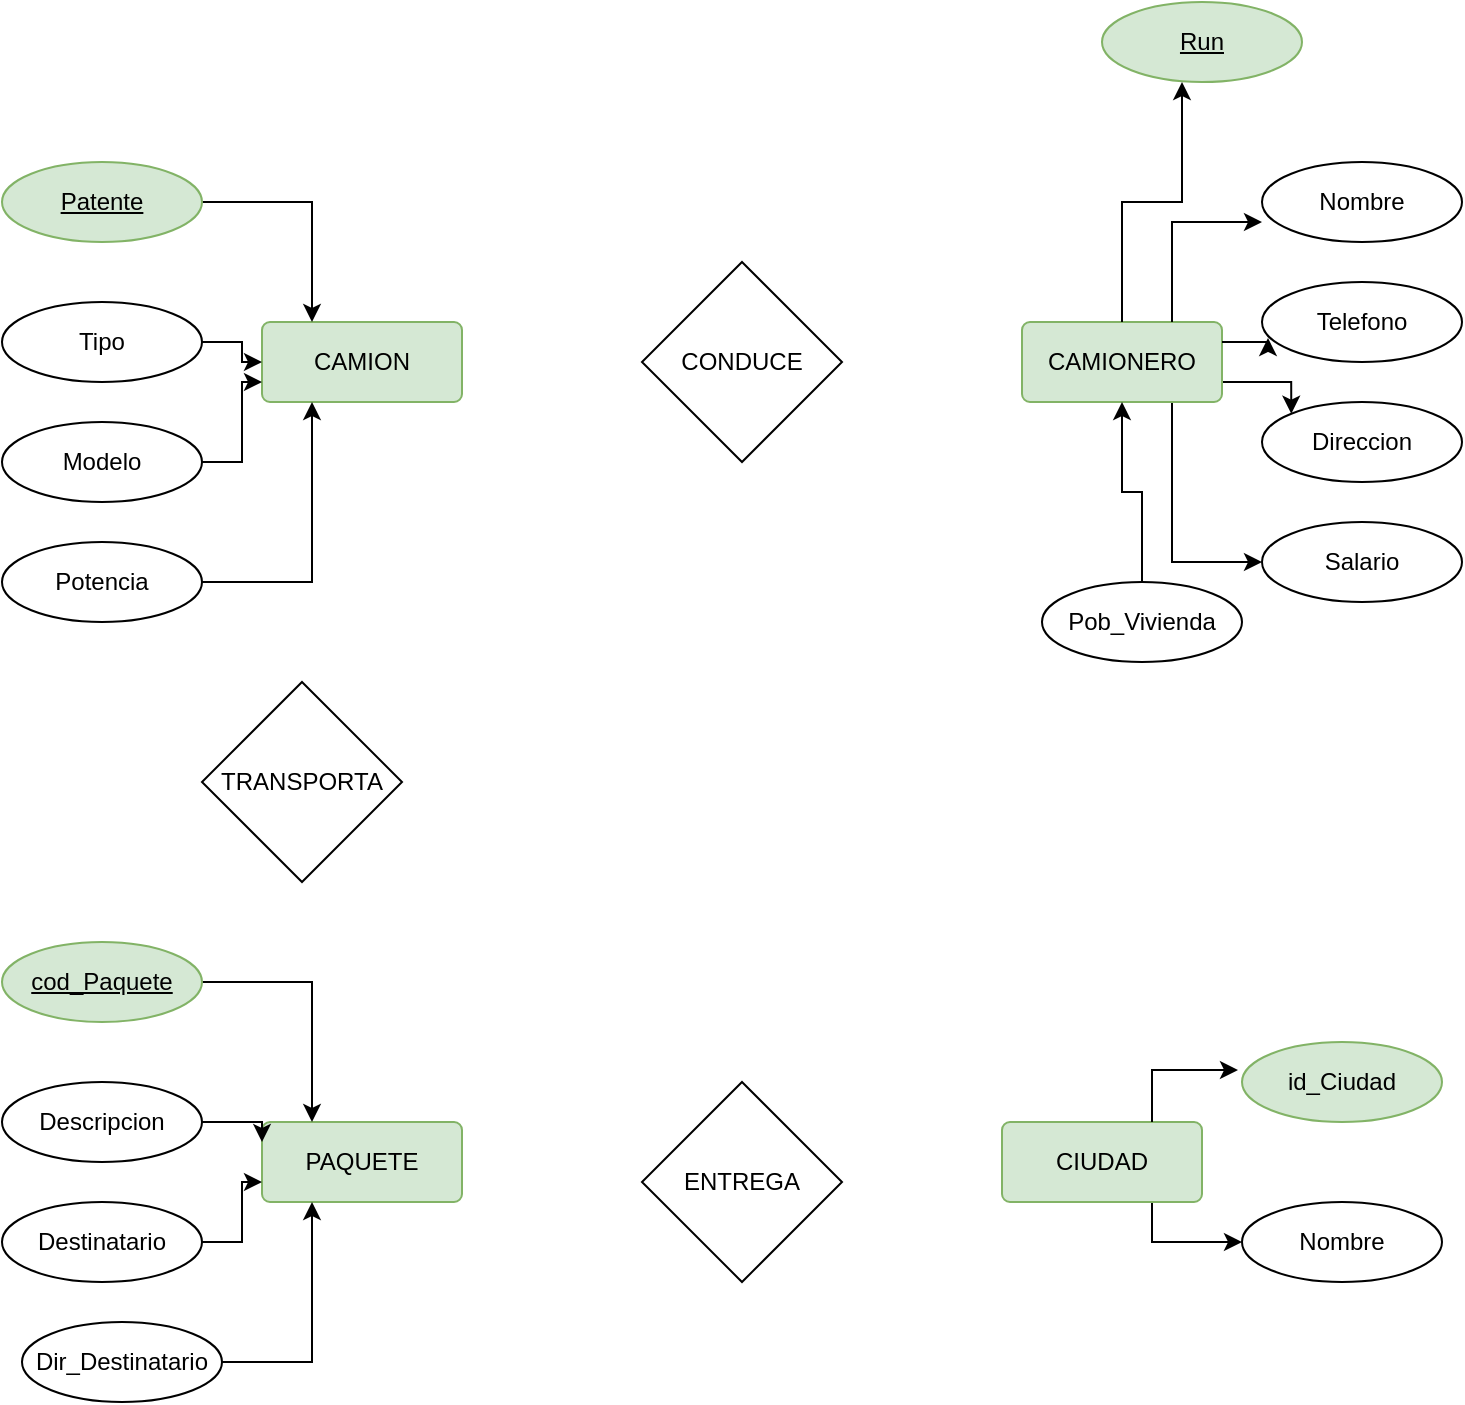 <mxfile version="24.7.7">
  <diagram id="R2lEEEUBdFMjLlhIrx00" name="Camion_2024-Analista">
    <mxGraphModel dx="1434" dy="780" grid="1" gridSize="10" guides="1" tooltips="1" connect="1" arrows="1" fold="1" page="1" pageScale="1" pageWidth="850" pageHeight="1100" math="0" shadow="0" extFonts="Permanent Marker^https://fonts.googleapis.com/css?family=Permanent+Marker">
      <root>
        <mxCell id="0" />
        <mxCell id="1" parent="0" />
        <mxCell id="gRj6xlVHTbxQUISwRHD_-1" value="CAMION" style="rounded=1;arcSize=10;whiteSpace=wrap;html=1;align=center;fillColor=#d5e8d4;strokeColor=#82b366;" vertex="1" parent="1">
          <mxGeometry x="180" y="180" width="100" height="40" as="geometry" />
        </mxCell>
        <mxCell id="gRj6xlVHTbxQUISwRHD_-40" style="edgeStyle=orthogonalEdgeStyle;rounded=0;orthogonalLoop=1;jettySize=auto;html=1;exitX=0.75;exitY=1;exitDx=0;exitDy=0;entryX=0;entryY=0.5;entryDx=0;entryDy=0;" edge="1" parent="1" source="gRj6xlVHTbxQUISwRHD_-2" target="gRj6xlVHTbxQUISwRHD_-21">
          <mxGeometry relative="1" as="geometry" />
        </mxCell>
        <mxCell id="gRj6xlVHTbxQUISwRHD_-2" value="CIUDAD" style="rounded=1;arcSize=10;whiteSpace=wrap;html=1;align=center;fillColor=#d5e8d4;strokeColor=#82b366;" vertex="1" parent="1">
          <mxGeometry x="550" y="580" width="100" height="40" as="geometry" />
        </mxCell>
        <mxCell id="gRj6xlVHTbxQUISwRHD_-23" style="edgeStyle=orthogonalEdgeStyle;rounded=0;orthogonalLoop=1;jettySize=auto;html=1;entryX=0;entryY=0.5;entryDx=0;entryDy=0;exitX=0.75;exitY=1;exitDx=0;exitDy=0;" edge="1" parent="1" source="gRj6xlVHTbxQUISwRHD_-3" target="gRj6xlVHTbxQUISwRHD_-18">
          <mxGeometry relative="1" as="geometry">
            <mxPoint x="640" y="250" as="sourcePoint" />
          </mxGeometry>
        </mxCell>
        <mxCell id="gRj6xlVHTbxQUISwRHD_-24" style="edgeStyle=orthogonalEdgeStyle;rounded=0;orthogonalLoop=1;jettySize=auto;html=1;exitX=1;exitY=0.75;exitDx=0;exitDy=0;entryX=0;entryY=0;entryDx=0;entryDy=0;" edge="1" parent="1" source="gRj6xlVHTbxQUISwRHD_-3" target="gRj6xlVHTbxQUISwRHD_-16">
          <mxGeometry relative="1" as="geometry" />
        </mxCell>
        <mxCell id="gRj6xlVHTbxQUISwRHD_-3" value="CAMIONERO" style="rounded=1;arcSize=10;whiteSpace=wrap;html=1;align=center;fillColor=#d5e8d4;strokeColor=#82b366;" vertex="1" parent="1">
          <mxGeometry x="560" y="180" width="100" height="40" as="geometry" />
        </mxCell>
        <mxCell id="gRj6xlVHTbxQUISwRHD_-4" value="PAQUETE" style="rounded=1;arcSize=10;whiteSpace=wrap;html=1;align=center;fillColor=#d5e8d4;strokeColor=#82b366;" vertex="1" parent="1">
          <mxGeometry x="180" y="580" width="100" height="40" as="geometry" />
        </mxCell>
        <mxCell id="gRj6xlVHTbxQUISwRHD_-31" style="edgeStyle=orthogonalEdgeStyle;rounded=0;orthogonalLoop=1;jettySize=auto;html=1;exitX=1;exitY=0.5;exitDx=0;exitDy=0;entryX=0.25;entryY=0;entryDx=0;entryDy=0;" edge="1" parent="1" source="gRj6xlVHTbxQUISwRHD_-6" target="gRj6xlVHTbxQUISwRHD_-1">
          <mxGeometry relative="1" as="geometry" />
        </mxCell>
        <mxCell id="gRj6xlVHTbxQUISwRHD_-6" value="Patente" style="ellipse;whiteSpace=wrap;html=1;align=center;fontStyle=4;fillColor=#d5e8d4;strokeColor=#82b366;" vertex="1" parent="1">
          <mxGeometry x="50" y="100" width="100" height="40" as="geometry" />
        </mxCell>
        <mxCell id="gRj6xlVHTbxQUISwRHD_-30" style="edgeStyle=orthogonalEdgeStyle;rounded=0;orthogonalLoop=1;jettySize=auto;html=1;exitX=1;exitY=0.5;exitDx=0;exitDy=0;" edge="1" parent="1" source="gRj6xlVHTbxQUISwRHD_-7" target="gRj6xlVHTbxQUISwRHD_-1">
          <mxGeometry relative="1" as="geometry" />
        </mxCell>
        <mxCell id="gRj6xlVHTbxQUISwRHD_-7" value="Tipo" style="ellipse;whiteSpace=wrap;html=1;align=center;" vertex="1" parent="1">
          <mxGeometry x="50" y="170" width="100" height="40" as="geometry" />
        </mxCell>
        <mxCell id="gRj6xlVHTbxQUISwRHD_-29" style="edgeStyle=orthogonalEdgeStyle;rounded=0;orthogonalLoop=1;jettySize=auto;html=1;exitX=1;exitY=0.5;exitDx=0;exitDy=0;entryX=0;entryY=0.75;entryDx=0;entryDy=0;" edge="1" parent="1" source="gRj6xlVHTbxQUISwRHD_-8" target="gRj6xlVHTbxQUISwRHD_-1">
          <mxGeometry relative="1" as="geometry" />
        </mxCell>
        <mxCell id="gRj6xlVHTbxQUISwRHD_-8" value="Modelo" style="ellipse;whiteSpace=wrap;html=1;align=center;" vertex="1" parent="1">
          <mxGeometry x="50" y="230" width="100" height="40" as="geometry" />
        </mxCell>
        <mxCell id="gRj6xlVHTbxQUISwRHD_-38" style="edgeStyle=orthogonalEdgeStyle;rounded=0;orthogonalLoop=1;jettySize=auto;html=1;exitX=1;exitY=0.5;exitDx=0;exitDy=0;entryX=0.25;entryY=1;entryDx=0;entryDy=0;" edge="1" parent="1" source="gRj6xlVHTbxQUISwRHD_-9" target="gRj6xlVHTbxQUISwRHD_-4">
          <mxGeometry relative="1" as="geometry" />
        </mxCell>
        <mxCell id="gRj6xlVHTbxQUISwRHD_-9" value="Dir_Destinatario" style="ellipse;whiteSpace=wrap;html=1;align=center;" vertex="1" parent="1">
          <mxGeometry x="60" y="680" width="100" height="40" as="geometry" />
        </mxCell>
        <mxCell id="gRj6xlVHTbxQUISwRHD_-34" style="edgeStyle=orthogonalEdgeStyle;rounded=0;orthogonalLoop=1;jettySize=auto;html=1;exitX=1;exitY=0.5;exitDx=0;exitDy=0;entryX=0;entryY=0.75;entryDx=0;entryDy=0;" edge="1" parent="1" source="gRj6xlVHTbxQUISwRHD_-10" target="gRj6xlVHTbxQUISwRHD_-4">
          <mxGeometry relative="1" as="geometry" />
        </mxCell>
        <mxCell id="gRj6xlVHTbxQUISwRHD_-10" value="Destinatario" style="ellipse;whiteSpace=wrap;html=1;align=center;" vertex="1" parent="1">
          <mxGeometry x="50" y="620" width="100" height="40" as="geometry" />
        </mxCell>
        <mxCell id="gRj6xlVHTbxQUISwRHD_-37" style="edgeStyle=orthogonalEdgeStyle;rounded=0;orthogonalLoop=1;jettySize=auto;html=1;exitX=1;exitY=0.5;exitDx=0;exitDy=0;entryX=0;entryY=0.25;entryDx=0;entryDy=0;" edge="1" parent="1" source="gRj6xlVHTbxQUISwRHD_-11" target="gRj6xlVHTbxQUISwRHD_-4">
          <mxGeometry relative="1" as="geometry" />
        </mxCell>
        <mxCell id="gRj6xlVHTbxQUISwRHD_-11" value="Descripcion" style="ellipse;whiteSpace=wrap;html=1;align=center;" vertex="1" parent="1">
          <mxGeometry x="50" y="560" width="100" height="40" as="geometry" />
        </mxCell>
        <mxCell id="gRj6xlVHTbxQUISwRHD_-28" style="edgeStyle=orthogonalEdgeStyle;rounded=0;orthogonalLoop=1;jettySize=auto;html=1;exitX=1;exitY=0.5;exitDx=0;exitDy=0;entryX=0.25;entryY=1;entryDx=0;entryDy=0;" edge="1" parent="1" source="gRj6xlVHTbxQUISwRHD_-12" target="gRj6xlVHTbxQUISwRHD_-1">
          <mxGeometry relative="1" as="geometry" />
        </mxCell>
        <mxCell id="gRj6xlVHTbxQUISwRHD_-12" value="Potencia" style="ellipse;whiteSpace=wrap;html=1;align=center;" vertex="1" parent="1">
          <mxGeometry x="50" y="290" width="100" height="40" as="geometry" />
        </mxCell>
        <mxCell id="gRj6xlVHTbxQUISwRHD_-32" style="edgeStyle=orthogonalEdgeStyle;rounded=0;orthogonalLoop=1;jettySize=auto;html=1;exitX=1;exitY=0.5;exitDx=0;exitDy=0;entryX=0.25;entryY=0;entryDx=0;entryDy=0;" edge="1" parent="1" source="gRj6xlVHTbxQUISwRHD_-13" target="gRj6xlVHTbxQUISwRHD_-4">
          <mxGeometry relative="1" as="geometry" />
        </mxCell>
        <mxCell id="gRj6xlVHTbxQUISwRHD_-13" value="cod_Paquete" style="ellipse;whiteSpace=wrap;html=1;align=center;fontStyle=4;fillColor=#d5e8d4;strokeColor=#82b366;" vertex="1" parent="1">
          <mxGeometry x="50" y="490" width="100" height="40" as="geometry" />
        </mxCell>
        <mxCell id="gRj6xlVHTbxQUISwRHD_-14" value="Nombre" style="ellipse;whiteSpace=wrap;html=1;align=center;" vertex="1" parent="1">
          <mxGeometry x="680" y="100" width="100" height="40" as="geometry" />
        </mxCell>
        <mxCell id="gRj6xlVHTbxQUISwRHD_-15" value="Run" style="ellipse;whiteSpace=wrap;html=1;align=center;fontStyle=4;fillColor=#d5e8d4;strokeColor=#82b366;" vertex="1" parent="1">
          <mxGeometry x="600" y="20" width="100" height="40" as="geometry" />
        </mxCell>
        <mxCell id="gRj6xlVHTbxQUISwRHD_-16" value="Direccion" style="ellipse;whiteSpace=wrap;html=1;align=center;" vertex="1" parent="1">
          <mxGeometry x="680" y="220" width="100" height="40" as="geometry" />
        </mxCell>
        <mxCell id="gRj6xlVHTbxQUISwRHD_-17" value="Telefono" style="ellipse;whiteSpace=wrap;html=1;align=center;" vertex="1" parent="1">
          <mxGeometry x="680" y="160" width="100" height="40" as="geometry" />
        </mxCell>
        <mxCell id="gRj6xlVHTbxQUISwRHD_-18" value="Salario" style="ellipse;whiteSpace=wrap;html=1;align=center;" vertex="1" parent="1">
          <mxGeometry x="680" y="280" width="100" height="40" as="geometry" />
        </mxCell>
        <mxCell id="gRj6xlVHTbxQUISwRHD_-41" style="edgeStyle=orthogonalEdgeStyle;rounded=0;orthogonalLoop=1;jettySize=auto;html=1;exitX=0.5;exitY=0;exitDx=0;exitDy=0;entryX=0.5;entryY=1;entryDx=0;entryDy=0;" edge="1" parent="1" source="gRj6xlVHTbxQUISwRHD_-19" target="gRj6xlVHTbxQUISwRHD_-3">
          <mxGeometry relative="1" as="geometry" />
        </mxCell>
        <mxCell id="gRj6xlVHTbxQUISwRHD_-19" value="Pob_Vivienda" style="ellipse;whiteSpace=wrap;html=1;align=center;" vertex="1" parent="1">
          <mxGeometry x="570" y="310" width="100" height="40" as="geometry" />
        </mxCell>
        <mxCell id="gRj6xlVHTbxQUISwRHD_-20" value="id_Ciudad" style="ellipse;whiteSpace=wrap;html=1;align=center;fillColor=#d5e8d4;strokeColor=#82b366;" vertex="1" parent="1">
          <mxGeometry x="670" y="540" width="100" height="40" as="geometry" />
        </mxCell>
        <mxCell id="gRj6xlVHTbxQUISwRHD_-21" value="Nombre" style="ellipse;whiteSpace=wrap;html=1;align=center;" vertex="1" parent="1">
          <mxGeometry x="670" y="620" width="100" height="40" as="geometry" />
        </mxCell>
        <mxCell id="gRj6xlVHTbxQUISwRHD_-25" style="edgeStyle=orthogonalEdgeStyle;rounded=0;orthogonalLoop=1;jettySize=auto;html=1;exitX=1;exitY=0.25;exitDx=0;exitDy=0;entryX=0.03;entryY=0.7;entryDx=0;entryDy=0;entryPerimeter=0;" edge="1" parent="1" source="gRj6xlVHTbxQUISwRHD_-3" target="gRj6xlVHTbxQUISwRHD_-17">
          <mxGeometry relative="1" as="geometry" />
        </mxCell>
        <mxCell id="gRj6xlVHTbxQUISwRHD_-26" style="edgeStyle=orthogonalEdgeStyle;rounded=0;orthogonalLoop=1;jettySize=auto;html=1;exitX=0.75;exitY=0;exitDx=0;exitDy=0;entryX=0;entryY=0.75;entryDx=0;entryDy=0;entryPerimeter=0;" edge="1" parent="1" source="gRj6xlVHTbxQUISwRHD_-3" target="gRj6xlVHTbxQUISwRHD_-14">
          <mxGeometry relative="1" as="geometry" />
        </mxCell>
        <mxCell id="gRj6xlVHTbxQUISwRHD_-27" style="edgeStyle=orthogonalEdgeStyle;rounded=0;orthogonalLoop=1;jettySize=auto;html=1;exitX=0.5;exitY=0;exitDx=0;exitDy=0;entryX=0.4;entryY=1;entryDx=0;entryDy=0;entryPerimeter=0;" edge="1" parent="1" source="gRj6xlVHTbxQUISwRHD_-3" target="gRj6xlVHTbxQUISwRHD_-15">
          <mxGeometry relative="1" as="geometry" />
        </mxCell>
        <mxCell id="gRj6xlVHTbxQUISwRHD_-39" style="edgeStyle=orthogonalEdgeStyle;rounded=0;orthogonalLoop=1;jettySize=auto;html=1;exitX=0.75;exitY=0;exitDx=0;exitDy=0;entryX=-0.02;entryY=0.35;entryDx=0;entryDy=0;entryPerimeter=0;" edge="1" parent="1" source="gRj6xlVHTbxQUISwRHD_-2" target="gRj6xlVHTbxQUISwRHD_-20">
          <mxGeometry relative="1" as="geometry" />
        </mxCell>
        <mxCell id="gRj6xlVHTbxQUISwRHD_-42" value="CONDUCE" style="rhombus;whiteSpace=wrap;html=1;" vertex="1" parent="1">
          <mxGeometry x="370" y="150" width="100" height="100" as="geometry" />
        </mxCell>
        <mxCell id="gRj6xlVHTbxQUISwRHD_-43" value="ENTREGA" style="rhombus;whiteSpace=wrap;html=1;" vertex="1" parent="1">
          <mxGeometry x="370" y="560" width="100" height="100" as="geometry" />
        </mxCell>
        <mxCell id="gRj6xlVHTbxQUISwRHD_-44" value="TRANSPORTA" style="rhombus;whiteSpace=wrap;html=1;" vertex="1" parent="1">
          <mxGeometry x="150" y="360" width="100" height="100" as="geometry" />
        </mxCell>
      </root>
    </mxGraphModel>
  </diagram>
</mxfile>
